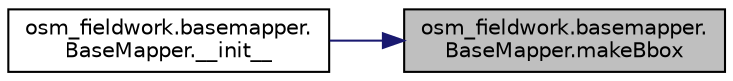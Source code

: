 digraph "osm_fieldwork.basemapper.BaseMapper.makeBbox"
{
 // LATEX_PDF_SIZE
  edge [fontname="Helvetica",fontsize="10",labelfontname="Helvetica",labelfontsize="10"];
  node [fontname="Helvetica",fontsize="10",shape=record];
  rankdir="RL";
  Node1 [label="osm_fieldwork.basemapper.\lBaseMapper.makeBbox",height=0.2,width=0.4,color="black", fillcolor="grey75", style="filled", fontcolor="black",tooltip=" "];
  Node1 -> Node2 [dir="back",color="midnightblue",fontsize="10",style="solid",fontname="Helvetica"];
  Node2 [label="osm_fieldwork.basemapper.\lBaseMapper.__init__",height=0.2,width=0.4,color="black", fillcolor="white", style="filled",URL="$classosm__fieldwork_1_1basemapper_1_1BaseMapper.html#ae275a8b8efcb68dd52459b369dcfdb51",tooltip=" "];
}
